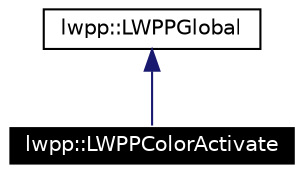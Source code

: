 digraph G
{
  edge [fontname="Helvetica",fontsize=10,labelfontname="Helvetica",labelfontsize=10];
  node [fontname="Helvetica",fontsize=10,shape=record];
  Node1 [label="lwpp::LWPPColorActivate",height=0.2,width=0.4,color="white", fillcolor="black", style="filled" fontcolor="white"];
  Node2 -> Node1 [dir=back,color="midnightblue",fontsize=10,style="solid",fontname="Helvetica"];
  Node2 [label="lwpp::LWPPGlobal",height=0.2,width=0.4,color="black",URL="$classlwpp_1_1_l_w_p_p_global.html"];
}
